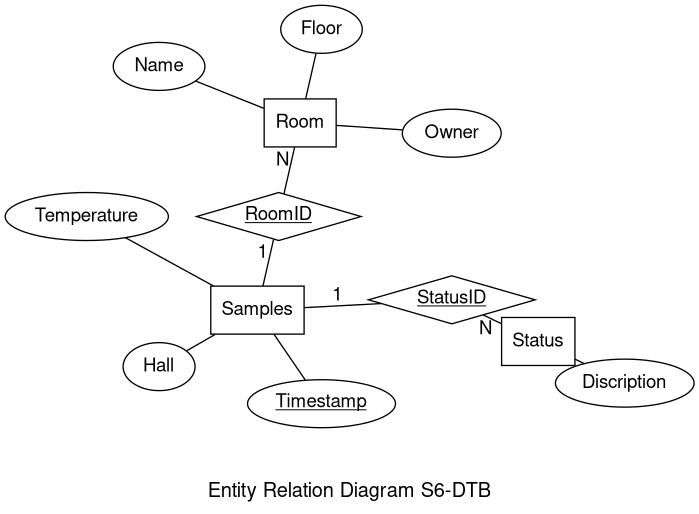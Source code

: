 @startdot
graph ER {
    fontname="Helvetica,Arial,sans-serif"
    node [fontname="Helvetica,Arial,sans-serif"]
    edge [fontname="Helvetica,Arial,sans-serif"]
    ' layout=fdp
    ' layout=neato
    ' layout=circo
    layout=twopi
    ' layout=sfdp
    node [shape=box]; Samples; Room; Status;
    node [shape=ellipse]; Temperature; Hall; Owner; Floor; Discription;
    Timestamp [label=<<U>Timestamp</U>> shape=ellipse];
    RoomID [label=<<U>RoomID</U>> shape=diamond];
    StatusID [label=<<U>StatusID</U>> shape=diamond];

    Samples -- RoomID [label="1"];
    RoomID -- Room [label="N"];
    Samples -- StatusID [label="1"];
    StatusID -- Status [label="N"];
    Samples -- Timestamp;
    Samples -- Temperature;
    Samples -- Hall
    Room -- Owner;
    Room -- Floor;
    Room -- Name;
    Status -- Discription;

    label = "\n\nEntity Relation Diagram S6-DTB";
    fontsize=15;
}
@enddot